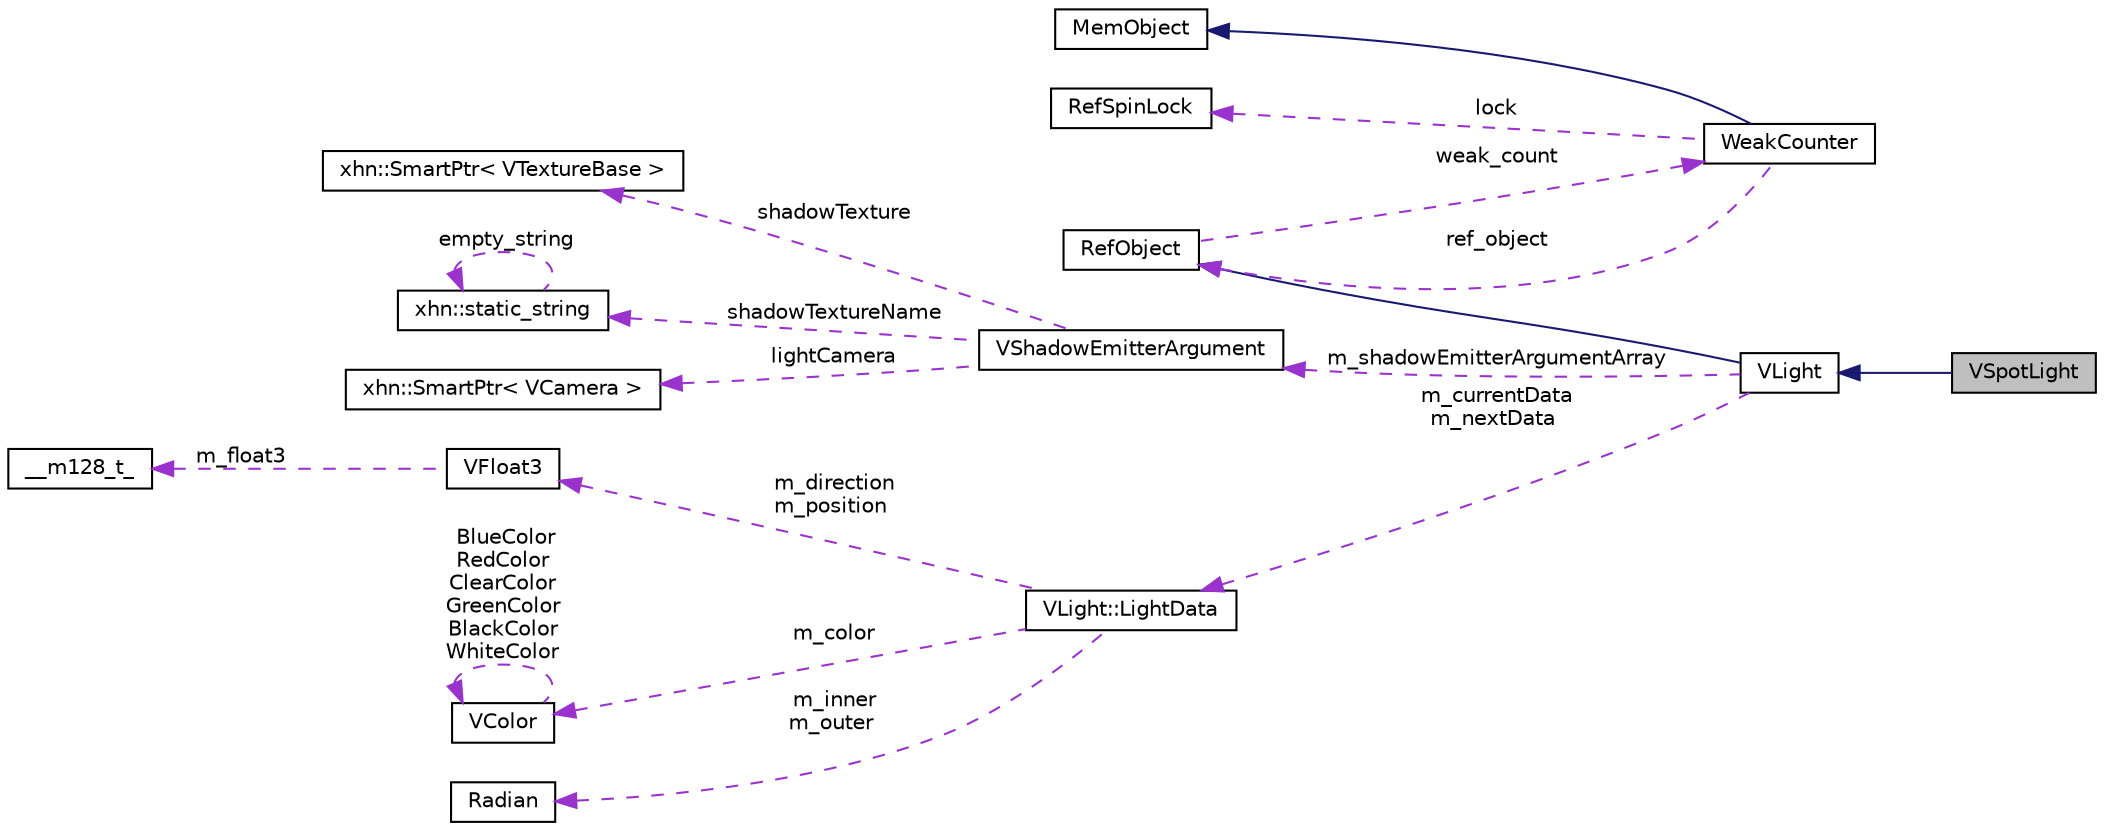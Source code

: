 digraph "VSpotLight"
{
  edge [fontname="Helvetica",fontsize="10",labelfontname="Helvetica",labelfontsize="10"];
  node [fontname="Helvetica",fontsize="10",shape=record];
  rankdir="LR";
  Node1 [label="VSpotLight",height=0.2,width=0.4,color="black", fillcolor="grey75", style="filled", fontcolor="black"];
  Node2 -> Node1 [dir="back",color="midnightblue",fontsize="10",style="solid",fontname="Helvetica"];
  Node2 [label="VLight",height=0.2,width=0.4,color="black", fillcolor="white", style="filled",URL="$class_v_light.html",tooltip="VLight 灯光基类 "];
  Node3 -> Node2 [dir="back",color="midnightblue",fontsize="10",style="solid",fontname="Helvetica"];
  Node3 [label="RefObject",height=0.2,width=0.4,color="black", fillcolor="white", style="filled",URL="$class_ref_object.html"];
  Node4 -> Node3 [dir="back",color="darkorchid3",fontsize="10",style="dashed",label=" weak_count" ,fontname="Helvetica"];
  Node4 [label="WeakCounter",height=0.2,width=0.4,color="black", fillcolor="white", style="filled",URL="$class_weak_counter.html",tooltip="WeakCounter. "];
  Node5 -> Node4 [dir="back",color="midnightblue",fontsize="10",style="solid",fontname="Helvetica"];
  Node5 [label="MemObject",height=0.2,width=0.4,color="black", fillcolor="white", style="filled",URL="$class_mem_object.html"];
  Node6 -> Node4 [dir="back",color="darkorchid3",fontsize="10",style="dashed",label=" lock" ,fontname="Helvetica"];
  Node6 [label="RefSpinLock",height=0.2,width=0.4,color="black", fillcolor="white", style="filled",URL="$class_ref_spin_lock.html"];
  Node3 -> Node4 [dir="back",color="darkorchid3",fontsize="10",style="dashed",label=" ref_object" ,fontname="Helvetica"];
  Node7 -> Node2 [dir="back",color="darkorchid3",fontsize="10",style="dashed",label=" m_shadowEmitterArgumentArray" ,fontname="Helvetica"];
  Node7 [label="VShadowEmitterArgument",height=0.2,width=0.4,color="black", fillcolor="white", style="filled",URL="$struct_v_shadow_emitter_argument.html"];
  Node8 -> Node7 [dir="back",color="darkorchid3",fontsize="10",style="dashed",label=" shadowTexture" ,fontname="Helvetica"];
  Node8 [label="xhn::SmartPtr\< VTextureBase \>",height=0.2,width=0.4,color="black", fillcolor="white", style="filled",URL="$classxhn_1_1_smart_ptr.html"];
  Node9 -> Node7 [dir="back",color="darkorchid3",fontsize="10",style="dashed",label=" shadowTextureName" ,fontname="Helvetica"];
  Node9 [label="xhn::static_string",height=0.2,width=0.4,color="black", fillcolor="white", style="filled",URL="$classxhn_1_1static__string.html"];
  Node9 -> Node9 [dir="back",color="darkorchid3",fontsize="10",style="dashed",label=" empty_string" ,fontname="Helvetica"];
  Node10 -> Node7 [dir="back",color="darkorchid3",fontsize="10",style="dashed",label=" lightCamera" ,fontname="Helvetica"];
  Node10 [label="xhn::SmartPtr\< VCamera \>",height=0.2,width=0.4,color="black", fillcolor="white", style="filled",URL="$classxhn_1_1_smart_ptr.html"];
  Node11 -> Node2 [dir="back",color="darkorchid3",fontsize="10",style="dashed",label=" m_currentData\nm_nextData" ,fontname="Helvetica"];
  Node11 [label="VLight::LightData",height=0.2,width=0.4,color="black", fillcolor="white", style="filled",URL="$struct_v_light_1_1_light_data.html"];
  Node12 -> Node11 [dir="back",color="darkorchid3",fontsize="10",style="dashed",label=" m_direction\nm_position" ,fontname="Helvetica"];
  Node12 [label="VFloat3",height=0.2,width=0.4,color="black", fillcolor="white", style="filled",URL="$class_v_float3.html"];
  Node13 -> Node12 [dir="back",color="darkorchid3",fontsize="10",style="dashed",label=" m_float3" ,fontname="Helvetica"];
  Node13 [label="__m128_t_",height=0.2,width=0.4,color="black", fillcolor="white", style="filled",URL="$struct____m128__t__.html"];
  Node14 -> Node11 [dir="back",color="darkorchid3",fontsize="10",style="dashed",label=" m_color" ,fontname="Helvetica"];
  Node14 [label="VColor",height=0.2,width=0.4,color="black", fillcolor="white", style="filled",URL="$class_v_color.html"];
  Node14 -> Node14 [dir="back",color="darkorchid3",fontsize="10",style="dashed",label=" BlueColor\nRedColor\nClearColor\nGreenColor\nBlackColor\nWhiteColor" ,fontname="Helvetica"];
  Node15 -> Node11 [dir="back",color="darkorchid3",fontsize="10",style="dashed",label=" m_inner\nm_outer" ,fontname="Helvetica"];
  Node15 [label="Radian",height=0.2,width=0.4,color="black", fillcolor="white", style="filled",URL="$class_radian.html"];
}
